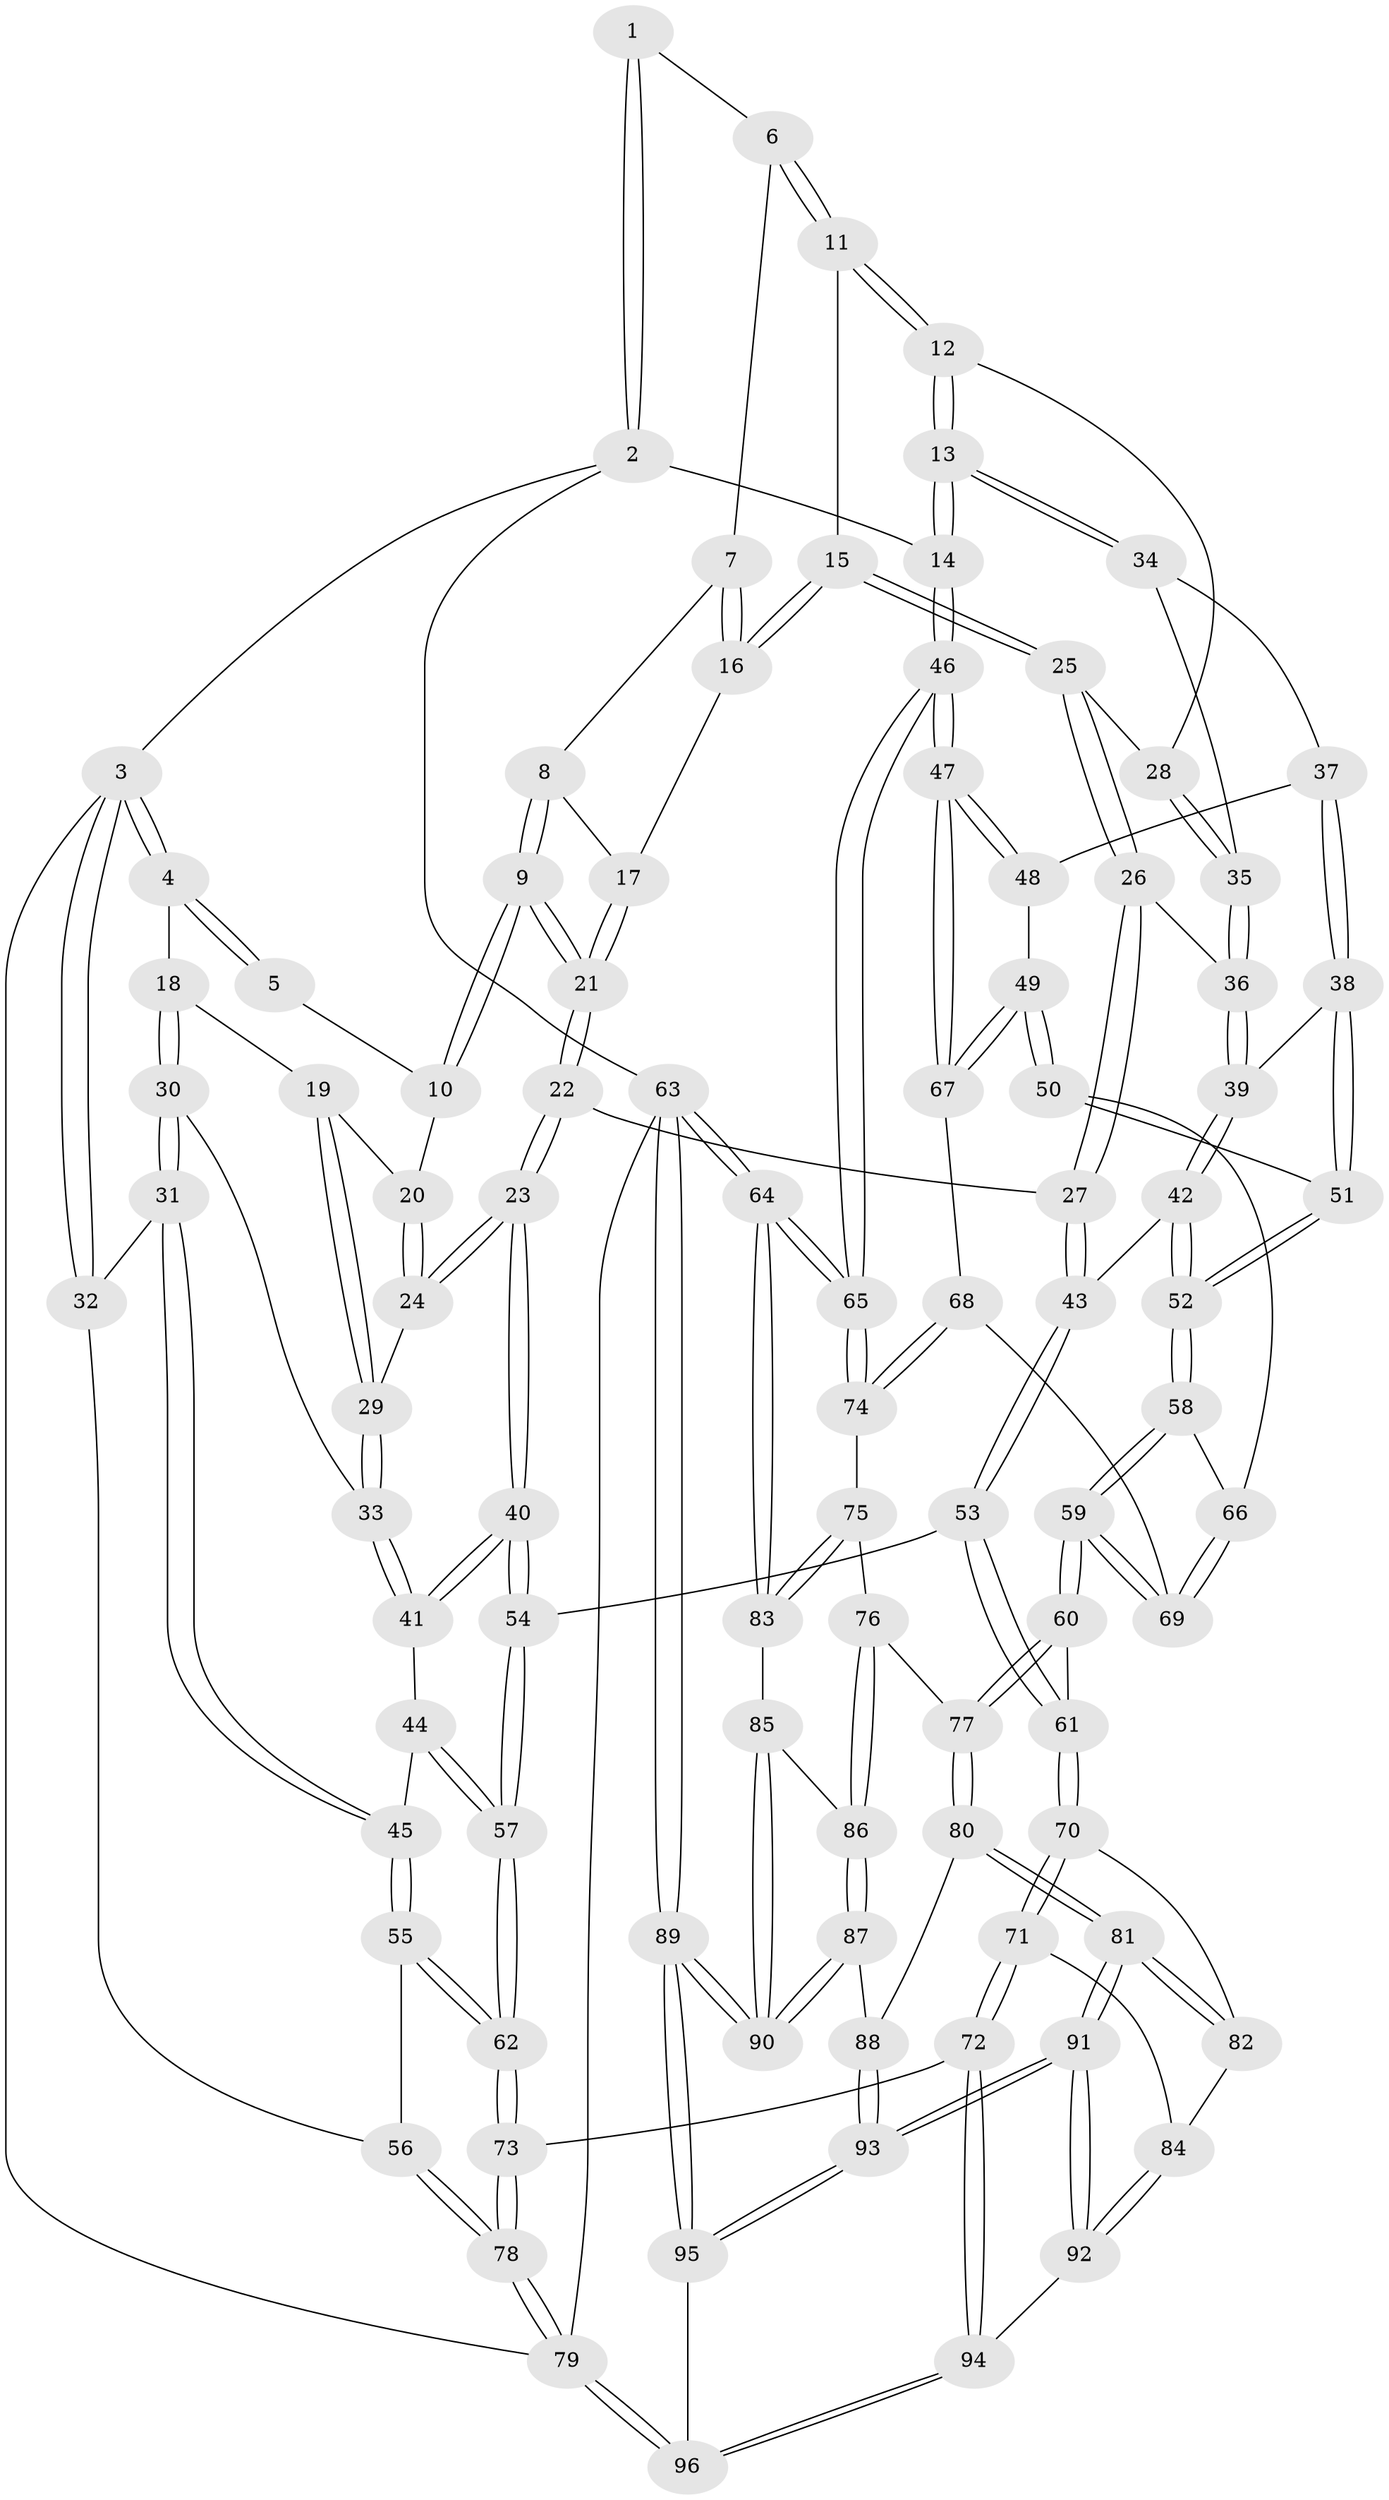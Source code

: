 // coarse degree distribution, {3: 0.21428571428571427, 4: 0.21428571428571427, 1: 0.07142857142857142, 6: 0.14285714285714285, 5: 0.14285714285714285, 2: 0.10714285714285714, 7: 0.03571428571428571, 8: 0.03571428571428571, 9: 0.03571428571428571}
// Generated by graph-tools (version 1.1) at 2025/06/03/04/25 22:06:48]
// undirected, 96 vertices, 237 edges
graph export_dot {
graph [start="1"]
  node [color=gray90,style=filled];
  1 [pos="+0.6825249664646834+0"];
  2 [pos="+1+0"];
  3 [pos="+0+0"];
  4 [pos="+0+0"];
  5 [pos="+0.516099818144083+0"];
  6 [pos="+0.6863247483214543+0"];
  7 [pos="+0.6174924295255945+0.07378482186599558"];
  8 [pos="+0.6093871245666667+0.0925612001901842"];
  9 [pos="+0.5274517250643331+0.12039690524039125"];
  10 [pos="+0.47853941853532006+0.07324392450611937"];
  11 [pos="+0.7490573156932615+0.0538188215388438"];
  12 [pos="+0.8385920876047682+0.1275688041692564"];
  13 [pos="+1+0.11617916956265126"];
  14 [pos="+1+0.06599719570955073"];
  15 [pos="+0.701321878990908+0.1231336865189906"];
  16 [pos="+0.6886720313242027+0.1259501198063742"];
  17 [pos="+0.6400093640205838+0.14163491151778318"];
  18 [pos="+0.19179440779430426+0.04091742787219891"];
  19 [pos="+0.2370901728423224+0.07650859371706052"];
  20 [pos="+0.471232895873594+0.0789734234318401"];
  21 [pos="+0.5749683789438481+0.2303782829690436"];
  22 [pos="+0.5754658619192334+0.28218772916445234"];
  23 [pos="+0.4233395707106658+0.3021328676110488"];
  24 [pos="+0.37805902865040436+0.2235257099224161"];
  25 [pos="+0.7152329418138523+0.20398458026310218"];
  26 [pos="+0.6985021500631565+0.2598516101966247"];
  27 [pos="+0.5907504097551949+0.2923863554735958"];
  28 [pos="+0.8245608616694983+0.15413905072420747"];
  29 [pos="+0.340683630444381+0.20425593488363136"];
  30 [pos="+0.14277614949445755+0.2677007050094237"];
  31 [pos="+0.12931726652327463+0.2789767189014073"];
  32 [pos="+0+0.1295755409846028"];
  33 [pos="+0.21889145745318014+0.2846927179724519"];
  34 [pos="+0.9086777054071287+0.26627515420030134"];
  35 [pos="+0.8113472153432938+0.24457361526957286"];
  36 [pos="+0.7667796090135721+0.2845354087955959"];
  37 [pos="+0.8743507729643432+0.33930416433913957"];
  38 [pos="+0.8433351978798352+0.35271276699010645"];
  39 [pos="+0.7789815627399048+0.31055619653479855"];
  40 [pos="+0.3753000425601364+0.39330958158990703"];
  41 [pos="+0.2948538557517251+0.3752415910562681"];
  42 [pos="+0.7209869906985317+0.42836655502945997"];
  43 [pos="+0.6064054661753552+0.3460778521886692"];
  44 [pos="+0.1892774051817562+0.41630385092125743"];
  45 [pos="+0.10422906519142082+0.40192104961115716"];
  46 [pos="+1+0.46426987085132415"];
  47 [pos="+1+0.4664133867566324"];
  48 [pos="+0.8782636712250214+0.3417098816345073"];
  49 [pos="+0.9283107599667509+0.47570569932541285"];
  50 [pos="+0.8891700200742916+0.47245444605559944"];
  51 [pos="+0.8318520259056084+0.4349539122535785"];
  52 [pos="+0.7373437307898316+0.4601427250571274"];
  53 [pos="+0.5447532441625993+0.5295077000140888"];
  54 [pos="+0.38777868056483444+0.4738881630913037"];
  55 [pos="+0.08029941383537667+0.42476815493450537"];
  56 [pos="+0+0.5164650433154416"];
  57 [pos="+0.29386972251088034+0.591735008782742"];
  58 [pos="+0.7239117723783403+0.5048447812762518"];
  59 [pos="+0.6919430704845596+0.5806758312968097"];
  60 [pos="+0.6646597839555838+0.6114392041215545"];
  61 [pos="+0.6071858655272883+0.6134197667716765"];
  62 [pos="+0.2757871191435106+0.6307159593463364"];
  63 [pos="+1+1"];
  64 [pos="+1+0.8170464117955905"];
  65 [pos="+1+0.560074895195387"];
  66 [pos="+0.8543686216789734+0.5197482898336666"];
  67 [pos="+1+0.4880496417568487"];
  68 [pos="+0.881071940666273+0.6062138502841982"];
  69 [pos="+0.836003739198703+0.5678656332091937"];
  70 [pos="+0.5637368023110864+0.6682757862367871"];
  71 [pos="+0.3147666187074965+0.7708944750106735"];
  72 [pos="+0.2869079007841538+0.7713788496916881"];
  73 [pos="+0.248319694665374+0.7586922000234924"];
  74 [pos="+0.8812665686777351+0.7033294460415644"];
  75 [pos="+0.878726833422072+0.7066205880190468"];
  76 [pos="+0.8569046356410382+0.7156533816424421"];
  77 [pos="+0.7797557878047593+0.7346304311657127"];
  78 [pos="+0+0.9150193121572089"];
  79 [pos="+0+1"];
  80 [pos="+0.7569311633837064+0.8336407075557722"];
  81 [pos="+0.6719418212857262+0.8973913909306038"];
  82 [pos="+0.5771433413186382+0.728908486063494"];
  83 [pos="+1+0.833950413250149"];
  84 [pos="+0.5203339507171892+0.8862556542467082"];
  85 [pos="+0.9701830414664313+0.8582748343889532"];
  86 [pos="+0.9111433016279661+0.8750604634404027"];
  87 [pos="+0.8639072164518214+0.9030108838612924"];
  88 [pos="+0.8520416215692136+0.8989390019902957"];
  89 [pos="+0.9962428258385739+1"];
  90 [pos="+0.9556716627057806+1"];
  91 [pos="+0.6302076640629747+0.9659899192535207"];
  92 [pos="+0.5554476123324229+0.9234476446482652"];
  93 [pos="+0.6575088140466634+1"];
  94 [pos="+0.3925441194009562+0.9922187387128122"];
  95 [pos="+0.6582037156269026+1"];
  96 [pos="+0.40485156443687575+1"];
  1 -- 2;
  1 -- 2;
  1 -- 6;
  2 -- 3;
  2 -- 14;
  2 -- 63;
  3 -- 4;
  3 -- 4;
  3 -- 32;
  3 -- 32;
  3 -- 79;
  4 -- 5;
  4 -- 5;
  4 -- 18;
  5 -- 10;
  6 -- 7;
  6 -- 11;
  6 -- 11;
  7 -- 8;
  7 -- 16;
  7 -- 16;
  8 -- 9;
  8 -- 9;
  8 -- 17;
  9 -- 10;
  9 -- 10;
  9 -- 21;
  9 -- 21;
  10 -- 20;
  11 -- 12;
  11 -- 12;
  11 -- 15;
  12 -- 13;
  12 -- 13;
  12 -- 28;
  13 -- 14;
  13 -- 14;
  13 -- 34;
  13 -- 34;
  14 -- 46;
  14 -- 46;
  15 -- 16;
  15 -- 16;
  15 -- 25;
  15 -- 25;
  16 -- 17;
  17 -- 21;
  17 -- 21;
  18 -- 19;
  18 -- 30;
  18 -- 30;
  19 -- 20;
  19 -- 29;
  19 -- 29;
  20 -- 24;
  20 -- 24;
  21 -- 22;
  21 -- 22;
  22 -- 23;
  22 -- 23;
  22 -- 27;
  23 -- 24;
  23 -- 24;
  23 -- 40;
  23 -- 40;
  24 -- 29;
  25 -- 26;
  25 -- 26;
  25 -- 28;
  26 -- 27;
  26 -- 27;
  26 -- 36;
  27 -- 43;
  27 -- 43;
  28 -- 35;
  28 -- 35;
  29 -- 33;
  29 -- 33;
  30 -- 31;
  30 -- 31;
  30 -- 33;
  31 -- 32;
  31 -- 45;
  31 -- 45;
  32 -- 56;
  33 -- 41;
  33 -- 41;
  34 -- 35;
  34 -- 37;
  35 -- 36;
  35 -- 36;
  36 -- 39;
  36 -- 39;
  37 -- 38;
  37 -- 38;
  37 -- 48;
  38 -- 39;
  38 -- 51;
  38 -- 51;
  39 -- 42;
  39 -- 42;
  40 -- 41;
  40 -- 41;
  40 -- 54;
  40 -- 54;
  41 -- 44;
  42 -- 43;
  42 -- 52;
  42 -- 52;
  43 -- 53;
  43 -- 53;
  44 -- 45;
  44 -- 57;
  44 -- 57;
  45 -- 55;
  45 -- 55;
  46 -- 47;
  46 -- 47;
  46 -- 65;
  46 -- 65;
  47 -- 48;
  47 -- 48;
  47 -- 67;
  47 -- 67;
  48 -- 49;
  49 -- 50;
  49 -- 50;
  49 -- 67;
  49 -- 67;
  50 -- 51;
  50 -- 66;
  51 -- 52;
  51 -- 52;
  52 -- 58;
  52 -- 58;
  53 -- 54;
  53 -- 61;
  53 -- 61;
  54 -- 57;
  54 -- 57;
  55 -- 56;
  55 -- 62;
  55 -- 62;
  56 -- 78;
  56 -- 78;
  57 -- 62;
  57 -- 62;
  58 -- 59;
  58 -- 59;
  58 -- 66;
  59 -- 60;
  59 -- 60;
  59 -- 69;
  59 -- 69;
  60 -- 61;
  60 -- 77;
  60 -- 77;
  61 -- 70;
  61 -- 70;
  62 -- 73;
  62 -- 73;
  63 -- 64;
  63 -- 64;
  63 -- 89;
  63 -- 89;
  63 -- 79;
  64 -- 65;
  64 -- 65;
  64 -- 83;
  64 -- 83;
  65 -- 74;
  65 -- 74;
  66 -- 69;
  66 -- 69;
  67 -- 68;
  68 -- 69;
  68 -- 74;
  68 -- 74;
  70 -- 71;
  70 -- 71;
  70 -- 82;
  71 -- 72;
  71 -- 72;
  71 -- 84;
  72 -- 73;
  72 -- 94;
  72 -- 94;
  73 -- 78;
  73 -- 78;
  74 -- 75;
  75 -- 76;
  75 -- 83;
  75 -- 83;
  76 -- 77;
  76 -- 86;
  76 -- 86;
  77 -- 80;
  77 -- 80;
  78 -- 79;
  78 -- 79;
  79 -- 96;
  79 -- 96;
  80 -- 81;
  80 -- 81;
  80 -- 88;
  81 -- 82;
  81 -- 82;
  81 -- 91;
  81 -- 91;
  82 -- 84;
  83 -- 85;
  84 -- 92;
  84 -- 92;
  85 -- 86;
  85 -- 90;
  85 -- 90;
  86 -- 87;
  86 -- 87;
  87 -- 88;
  87 -- 90;
  87 -- 90;
  88 -- 93;
  88 -- 93;
  89 -- 90;
  89 -- 90;
  89 -- 95;
  89 -- 95;
  91 -- 92;
  91 -- 92;
  91 -- 93;
  91 -- 93;
  92 -- 94;
  93 -- 95;
  93 -- 95;
  94 -- 96;
  94 -- 96;
  95 -- 96;
}
